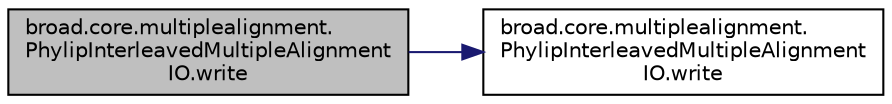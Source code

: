 digraph "broad.core.multiplealignment.PhylipInterleavedMultipleAlignmentIO.write"
{
  edge [fontname="Helvetica",fontsize="10",labelfontname="Helvetica",labelfontsize="10"];
  node [fontname="Helvetica",fontsize="10",shape=record];
  rankdir="LR";
  Node1 [label="broad.core.multiplealignment.\lPhylipInterleavedMultipleAlignment\lIO.write",height=0.2,width=0.4,color="black", fillcolor="grey75", style="filled" fontcolor="black"];
  Node1 -> Node2 [color="midnightblue",fontsize="10",style="solid",fontname="Helvetica"];
  Node2 [label="broad.core.multiplealignment.\lPhylipInterleavedMultipleAlignment\lIO.write",height=0.2,width=0.4,color="black", fillcolor="white", style="filled",URL="$classbroad_1_1core_1_1multiplealignment_1_1_phylip_interleaved_multiple_alignment_i_o.html#a7a755364aa39d937f9fbaceec6d2fd15"];
}
